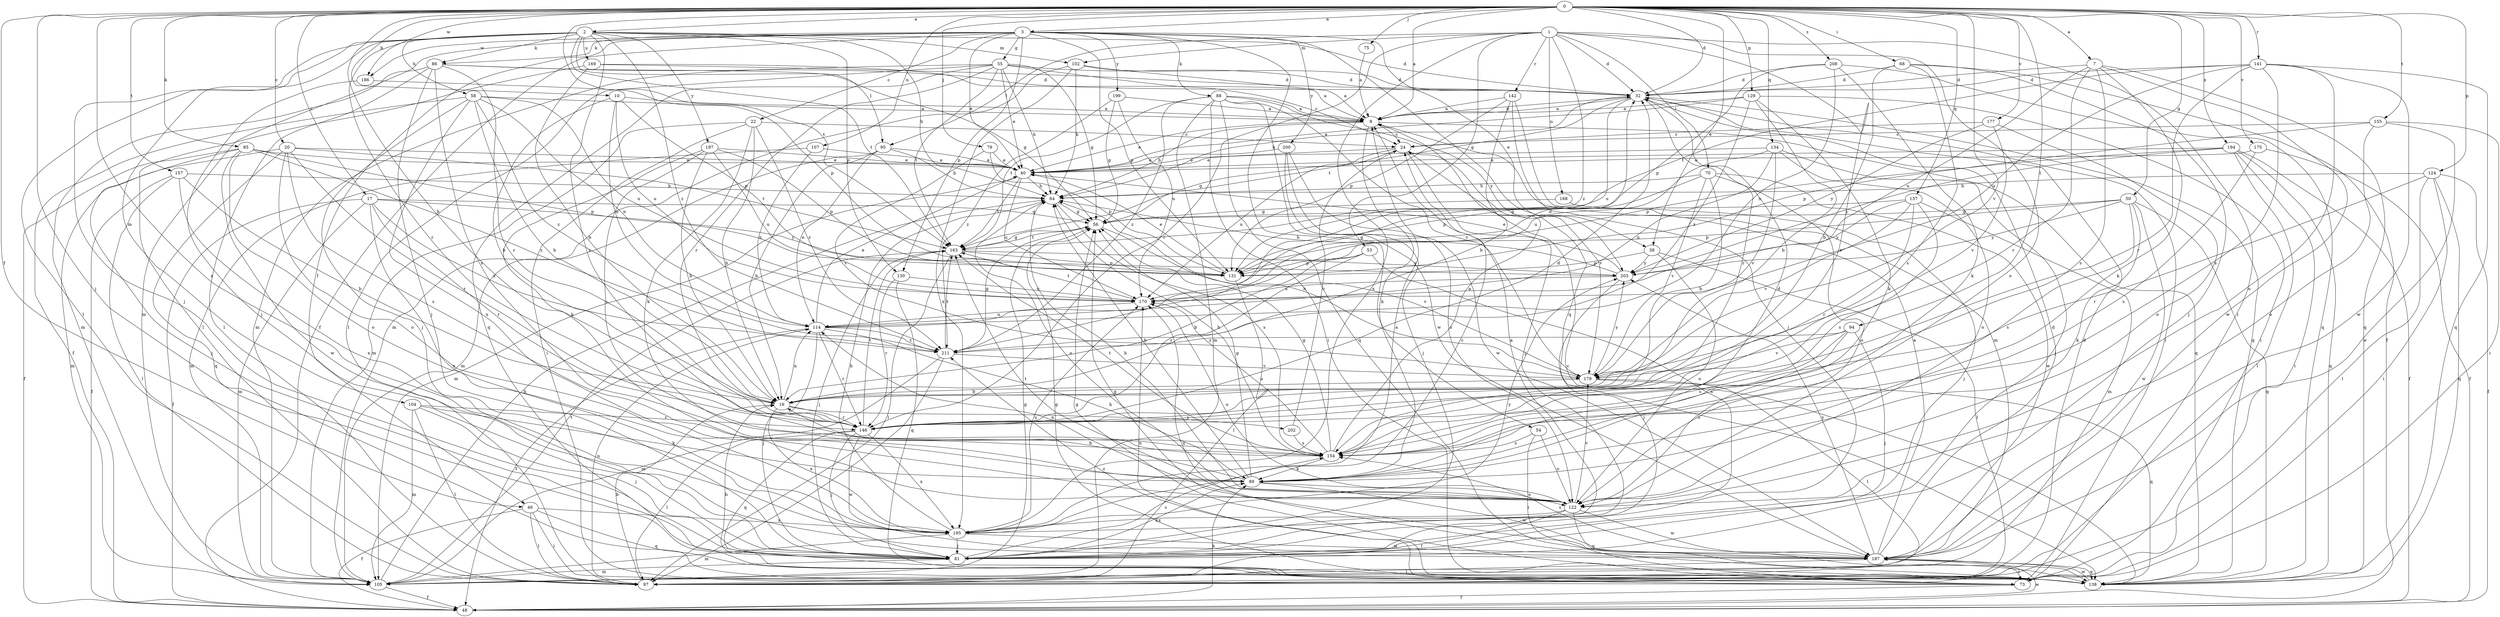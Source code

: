 strict digraph  {
0;
1;
2;
3;
7;
8;
10;
16;
17;
20;
22;
24;
32;
38;
40;
46;
48;
50;
53;
54;
55;
56;
58;
64;
68;
70;
73;
75;
79;
81;
85;
86;
88;
89;
94;
95;
97;
102;
104;
105;
107;
114;
122;
124;
129;
130;
131;
134;
137;
138;
141;
142;
146;
154;
155;
157;
163;
168;
169;
170;
175;
177;
179;
186;
187;
194;
195;
197;
199;
200;
202;
203;
208;
211;
0 -> 2  [label=a];
0 -> 3  [label=a];
0 -> 7  [label=a];
0 -> 8  [label=a];
0 -> 10  [label=b];
0 -> 16  [label=b];
0 -> 17  [label=c];
0 -> 20  [label=c];
0 -> 32  [label=d];
0 -> 38  [label=e];
0 -> 46  [label=f];
0 -> 50  [label=g];
0 -> 68  [label=i];
0 -> 75  [label=j];
0 -> 79  [label=j];
0 -> 81  [label=j];
0 -> 85  [label=k];
0 -> 94  [label=l];
0 -> 107  [label=n];
0 -> 124  [label=p];
0 -> 129  [label=p];
0 -> 134  [label=q];
0 -> 137  [label=q];
0 -> 141  [label=r];
0 -> 155  [label=t];
0 -> 157  [label=t];
0 -> 163  [label=t];
0 -> 175  [label=v];
0 -> 177  [label=v];
0 -> 179  [label=v];
0 -> 186  [label=w];
0 -> 194  [label=x];
0 -> 195  [label=x];
0 -> 208  [label=z];
1 -> 32  [label=d];
1 -> 53  [label=g];
1 -> 70  [label=i];
1 -> 73  [label=i];
1 -> 95  [label=l];
1 -> 102  [label=m];
1 -> 122  [label=o];
1 -> 142  [label=r];
1 -> 146  [label=r];
1 -> 154  [label=s];
1 -> 168  [label=u];
1 -> 195  [label=x];
1 -> 211  [label=z];
2 -> 32  [label=d];
2 -> 58  [label=h];
2 -> 64  [label=h];
2 -> 81  [label=j];
2 -> 86  [label=k];
2 -> 95  [label=l];
2 -> 97  [label=l];
2 -> 102  [label=m];
2 -> 104  [label=m];
2 -> 130  [label=p];
2 -> 146  [label=r];
2 -> 154  [label=s];
2 -> 163  [label=t];
2 -> 169  [label=u];
2 -> 197  [label=y];
2 -> 211  [label=z];
3 -> 22  [label=c];
3 -> 38  [label=e];
3 -> 40  [label=e];
3 -> 46  [label=f];
3 -> 48  [label=f];
3 -> 54  [label=g];
3 -> 55  [label=g];
3 -> 86  [label=k];
3 -> 88  [label=k];
3 -> 105  [label=m];
3 -> 130  [label=p];
3 -> 131  [label=p];
3 -> 138  [label=q];
3 -> 186  [label=w];
3 -> 199  [label=y];
3 -> 200  [label=y];
7 -> 32  [label=d];
7 -> 89  [label=k];
7 -> 138  [label=q];
7 -> 146  [label=r];
7 -> 154  [label=s];
7 -> 170  [label=u];
7 -> 187  [label=w];
8 -> 24  [label=c];
8 -> 32  [label=d];
8 -> 40  [label=e];
8 -> 64  [label=h];
8 -> 89  [label=k];
8 -> 138  [label=q];
10 -> 8  [label=a];
10 -> 16  [label=b];
10 -> 114  [label=n];
10 -> 131  [label=p];
10 -> 170  [label=u];
16 -> 114  [label=n];
16 -> 146  [label=r];
16 -> 195  [label=x];
16 -> 202  [label=y];
17 -> 48  [label=f];
17 -> 56  [label=g];
17 -> 105  [label=m];
17 -> 146  [label=r];
17 -> 195  [label=x];
17 -> 203  [label=y];
17 -> 211  [label=z];
20 -> 40  [label=e];
20 -> 105  [label=m];
20 -> 122  [label=o];
20 -> 138  [label=q];
20 -> 146  [label=r];
20 -> 154  [label=s];
20 -> 163  [label=t];
22 -> 16  [label=b];
22 -> 24  [label=c];
22 -> 73  [label=i];
22 -> 89  [label=k];
22 -> 105  [label=m];
22 -> 211  [label=z];
24 -> 40  [label=e];
24 -> 56  [label=g];
24 -> 81  [label=j];
24 -> 170  [label=u];
24 -> 179  [label=v];
32 -> 8  [label=a];
32 -> 64  [label=h];
32 -> 73  [label=i];
32 -> 138  [label=q];
32 -> 146  [label=r];
32 -> 163  [label=t];
32 -> 170  [label=u];
38 -> 97  [label=l];
38 -> 122  [label=o];
38 -> 131  [label=p];
38 -> 203  [label=y];
40 -> 64  [label=h];
40 -> 105  [label=m];
40 -> 163  [label=t];
40 -> 170  [label=u];
46 -> 48  [label=f];
46 -> 73  [label=i];
46 -> 97  [label=l];
46 -> 138  [label=q];
46 -> 195  [label=x];
48 -> 89  [label=k];
48 -> 187  [label=w];
50 -> 56  [label=g];
50 -> 89  [label=k];
50 -> 131  [label=p];
50 -> 138  [label=q];
50 -> 154  [label=s];
50 -> 187  [label=w];
50 -> 203  [label=y];
53 -> 16  [label=b];
53 -> 131  [label=p];
53 -> 146  [label=r];
53 -> 195  [label=x];
54 -> 73  [label=i];
54 -> 122  [label=o];
54 -> 154  [label=s];
55 -> 24  [label=c];
55 -> 32  [label=d];
55 -> 40  [label=e];
55 -> 56  [label=g];
55 -> 64  [label=h];
55 -> 97  [label=l];
55 -> 105  [label=m];
55 -> 138  [label=q];
55 -> 146  [label=r];
55 -> 163  [label=t];
56 -> 163  [label=t];
56 -> 179  [label=v];
58 -> 8  [label=a];
58 -> 16  [label=b];
58 -> 48  [label=f];
58 -> 81  [label=j];
58 -> 114  [label=n];
58 -> 170  [label=u];
58 -> 195  [label=x];
58 -> 211  [label=z];
64 -> 56  [label=g];
64 -> 122  [label=o];
64 -> 154  [label=s];
68 -> 16  [label=b];
68 -> 32  [label=d];
68 -> 48  [label=f];
68 -> 81  [label=j];
68 -> 154  [label=s];
70 -> 16  [label=b];
70 -> 64  [label=h];
70 -> 122  [label=o];
70 -> 131  [label=p];
70 -> 179  [label=v];
70 -> 187  [label=w];
73 -> 48  [label=f];
73 -> 56  [label=g];
73 -> 170  [label=u];
75 -> 8  [label=a];
79 -> 40  [label=e];
79 -> 131  [label=p];
79 -> 179  [label=v];
81 -> 8  [label=a];
81 -> 89  [label=k];
81 -> 105  [label=m];
81 -> 154  [label=s];
85 -> 40  [label=e];
85 -> 48  [label=f];
85 -> 81  [label=j];
85 -> 122  [label=o];
85 -> 131  [label=p];
85 -> 187  [label=w];
85 -> 211  [label=z];
86 -> 32  [label=d];
86 -> 56  [label=g];
86 -> 81  [label=j];
86 -> 97  [label=l];
86 -> 105  [label=m];
86 -> 146  [label=r];
86 -> 154  [label=s];
88 -> 8  [label=a];
88 -> 73  [label=i];
88 -> 105  [label=m];
88 -> 138  [label=q];
88 -> 163  [label=t];
88 -> 179  [label=v];
88 -> 187  [label=w];
88 -> 203  [label=y];
88 -> 211  [label=z];
89 -> 16  [label=b];
89 -> 32  [label=d];
89 -> 56  [label=g];
89 -> 64  [label=h];
89 -> 122  [label=o];
89 -> 187  [label=w];
94 -> 81  [label=j];
94 -> 122  [label=o];
94 -> 154  [label=s];
94 -> 179  [label=v];
94 -> 211  [label=z];
95 -> 16  [label=b];
95 -> 40  [label=e];
95 -> 64  [label=h];
95 -> 105  [label=m];
95 -> 114  [label=n];
97 -> 16  [label=b];
97 -> 32  [label=d];
97 -> 114  [label=n];
102 -> 8  [label=a];
102 -> 32  [label=d];
102 -> 64  [label=h];
102 -> 105  [label=m];
102 -> 195  [label=x];
104 -> 81  [label=j];
104 -> 89  [label=k];
104 -> 97  [label=l];
104 -> 105  [label=m];
104 -> 146  [label=r];
105 -> 48  [label=f];
105 -> 56  [label=g];
105 -> 64  [label=h];
105 -> 163  [label=t];
107 -> 40  [label=e];
107 -> 105  [label=m];
107 -> 114  [label=n];
114 -> 32  [label=d];
114 -> 40  [label=e];
114 -> 48  [label=f];
114 -> 81  [label=j];
114 -> 89  [label=k];
114 -> 146  [label=r];
114 -> 211  [label=z];
122 -> 64  [label=h];
122 -> 97  [label=l];
122 -> 114  [label=n];
122 -> 138  [label=q];
122 -> 163  [label=t];
122 -> 170  [label=u];
122 -> 179  [label=v];
122 -> 187  [label=w];
122 -> 195  [label=x];
124 -> 48  [label=f];
124 -> 64  [label=h];
124 -> 73  [label=i];
124 -> 97  [label=l];
124 -> 138  [label=q];
124 -> 146  [label=r];
129 -> 8  [label=a];
129 -> 16  [label=b];
129 -> 40  [label=e];
129 -> 73  [label=i];
129 -> 89  [label=k];
129 -> 211  [label=z];
130 -> 138  [label=q];
130 -> 146  [label=r];
130 -> 170  [label=u];
131 -> 40  [label=e];
131 -> 97  [label=l];
134 -> 40  [label=e];
134 -> 81  [label=j];
134 -> 114  [label=n];
134 -> 122  [label=o];
134 -> 170  [label=u];
134 -> 179  [label=v];
137 -> 56  [label=g];
137 -> 105  [label=m];
137 -> 146  [label=r];
137 -> 154  [label=s];
137 -> 179  [label=v];
137 -> 203  [label=y];
138 -> 16  [label=b];
138 -> 24  [label=c];
138 -> 56  [label=g];
138 -> 170  [label=u];
138 -> 187  [label=w];
138 -> 211  [label=z];
141 -> 32  [label=d];
141 -> 122  [label=o];
141 -> 138  [label=q];
141 -> 146  [label=r];
141 -> 154  [label=s];
141 -> 163  [label=t];
141 -> 170  [label=u];
141 -> 187  [label=w];
142 -> 8  [label=a];
142 -> 16  [label=b];
142 -> 81  [label=j];
142 -> 105  [label=m];
142 -> 131  [label=p];
146 -> 32  [label=d];
146 -> 81  [label=j];
146 -> 97  [label=l];
146 -> 138  [label=q];
146 -> 163  [label=t];
146 -> 187  [label=w];
146 -> 195  [label=x];
154 -> 8  [label=a];
154 -> 56  [label=g];
154 -> 64  [label=h];
154 -> 89  [label=k];
154 -> 163  [label=t];
154 -> 170  [label=u];
155 -> 24  [label=c];
155 -> 73  [label=i];
155 -> 122  [label=o];
155 -> 131  [label=p];
155 -> 187  [label=w];
157 -> 16  [label=b];
157 -> 48  [label=f];
157 -> 64  [label=h];
157 -> 97  [label=l];
157 -> 195  [label=x];
163 -> 56  [label=g];
163 -> 81  [label=j];
163 -> 97  [label=l];
163 -> 131  [label=p];
163 -> 203  [label=y];
168 -> 56  [label=g];
168 -> 81  [label=j];
169 -> 8  [label=a];
169 -> 16  [label=b];
169 -> 32  [label=d];
169 -> 97  [label=l];
170 -> 114  [label=n];
170 -> 163  [label=t];
175 -> 40  [label=e];
175 -> 48  [label=f];
175 -> 154  [label=s];
177 -> 24  [label=c];
177 -> 122  [label=o];
177 -> 179  [label=v];
177 -> 203  [label=y];
179 -> 16  [label=b];
179 -> 64  [label=h];
179 -> 97  [label=l];
179 -> 138  [label=q];
179 -> 203  [label=y];
186 -> 81  [label=j];
186 -> 131  [label=p];
187 -> 8  [label=a];
187 -> 32  [label=d];
187 -> 56  [label=g];
187 -> 73  [label=i];
187 -> 97  [label=l];
187 -> 138  [label=q];
187 -> 154  [label=s];
187 -> 203  [label=y];
194 -> 40  [label=e];
194 -> 48  [label=f];
194 -> 73  [label=i];
194 -> 97  [label=l];
194 -> 131  [label=p];
194 -> 138  [label=q];
194 -> 203  [label=y];
195 -> 8  [label=a];
195 -> 24  [label=c];
195 -> 64  [label=h];
195 -> 81  [label=j];
195 -> 105  [label=m];
195 -> 170  [label=u];
195 -> 187  [label=w];
195 -> 203  [label=y];
197 -> 16  [label=b];
197 -> 40  [label=e];
197 -> 89  [label=k];
197 -> 131  [label=p];
197 -> 154  [label=s];
197 -> 170  [label=u];
199 -> 8  [label=a];
199 -> 56  [label=g];
199 -> 170  [label=u];
199 -> 211  [label=z];
200 -> 40  [label=e];
200 -> 81  [label=j];
200 -> 122  [label=o];
200 -> 187  [label=w];
202 -> 24  [label=c];
202 -> 154  [label=s];
203 -> 40  [label=e];
203 -> 64  [label=h];
203 -> 81  [label=j];
203 -> 170  [label=u];
208 -> 32  [label=d];
208 -> 89  [label=k];
208 -> 114  [label=n];
208 -> 131  [label=p];
208 -> 138  [label=q];
211 -> 56  [label=g];
211 -> 97  [label=l];
211 -> 105  [label=m];
211 -> 163  [label=t];
211 -> 179  [label=v];
}
